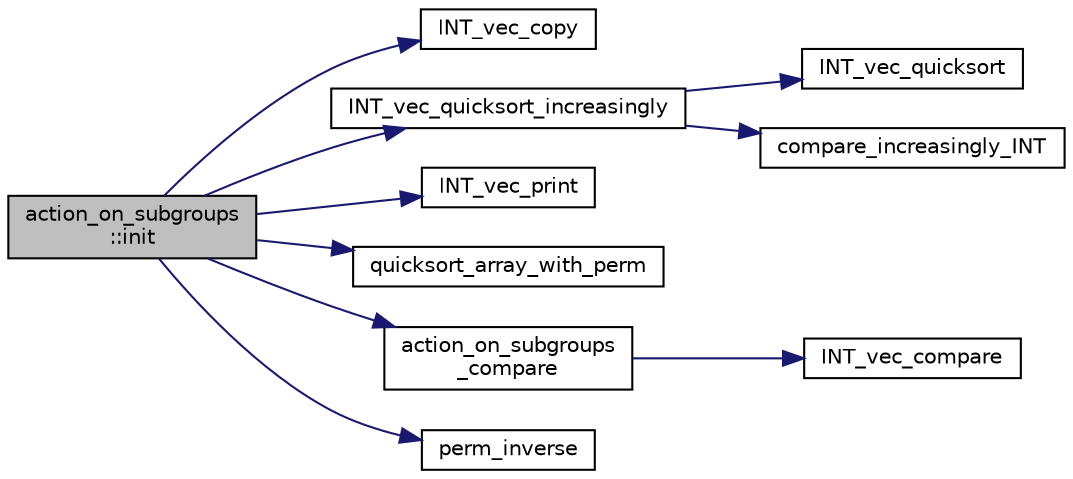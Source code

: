 digraph "action_on_subgroups::init"
{
  edge [fontname="Helvetica",fontsize="10",labelfontname="Helvetica",labelfontsize="10"];
  node [fontname="Helvetica",fontsize="10",shape=record];
  rankdir="LR";
  Node275 [label="action_on_subgroups\l::init",height=0.2,width=0.4,color="black", fillcolor="grey75", style="filled", fontcolor="black"];
  Node275 -> Node276 [color="midnightblue",fontsize="10",style="solid",fontname="Helvetica"];
  Node276 [label="INT_vec_copy",height=0.2,width=0.4,color="black", fillcolor="white", style="filled",URL="$df/dbf/sajeeb_8_c.html#ac2d875e27e009af6ec04d17254d11075"];
  Node275 -> Node277 [color="midnightblue",fontsize="10",style="solid",fontname="Helvetica"];
  Node277 [label="INT_vec_quicksort_increasingly",height=0.2,width=0.4,color="black", fillcolor="white", style="filled",URL="$d5/de2/foundations_2data__structures_2data__structures_8h.html#a31ccee746bc644f58816c67bc3a0e237"];
  Node277 -> Node278 [color="midnightblue",fontsize="10",style="solid",fontname="Helvetica"];
  Node278 [label="INT_vec_quicksort",height=0.2,width=0.4,color="black", fillcolor="white", style="filled",URL="$d4/dd7/sorting_8_c.html#a06b413b423531ad098e9536031cc91ef"];
  Node277 -> Node279 [color="midnightblue",fontsize="10",style="solid",fontname="Helvetica"];
  Node279 [label="compare_increasingly_INT",height=0.2,width=0.4,color="black", fillcolor="white", style="filled",URL="$d4/dd7/sorting_8_c.html#aa182150f114c64f81fcefcbc6d292790"];
  Node275 -> Node280 [color="midnightblue",fontsize="10",style="solid",fontname="Helvetica"];
  Node280 [label="INT_vec_print",height=0.2,width=0.4,color="black", fillcolor="white", style="filled",URL="$df/dbf/sajeeb_8_c.html#a79a5901af0b47dd0d694109543c027fe"];
  Node275 -> Node281 [color="midnightblue",fontsize="10",style="solid",fontname="Helvetica"];
  Node281 [label="quicksort_array_with_perm",height=0.2,width=0.4,color="black", fillcolor="white", style="filled",URL="$d5/de2/foundations_2data__structures_2data__structures_8h.html#ada23f8fd093f2e9932db37cdcf98909d"];
  Node275 -> Node282 [color="midnightblue",fontsize="10",style="solid",fontname="Helvetica"];
  Node282 [label="action_on_subgroups\l_compare",height=0.2,width=0.4,color="black", fillcolor="white", style="filled",URL="$d3/df4/action__on__subgroups_8_c.html#a4edd2daedf9740528b0ec94985c5d997"];
  Node282 -> Node283 [color="midnightblue",fontsize="10",style="solid",fontname="Helvetica"];
  Node283 [label="INT_vec_compare",height=0.2,width=0.4,color="black", fillcolor="white", style="filled",URL="$d5/de2/foundations_2data__structures_2data__structures_8h.html#ac1a17fca23fb4a338aef8547a4c2fded"];
  Node275 -> Node284 [color="midnightblue",fontsize="10",style="solid",fontname="Helvetica"];
  Node284 [label="perm_inverse",height=0.2,width=0.4,color="black", fillcolor="white", style="filled",URL="$d2/d7c/combinatorics_8_c.html#ab7f02d1e2e257e1118eae354ab16d447"];
}

